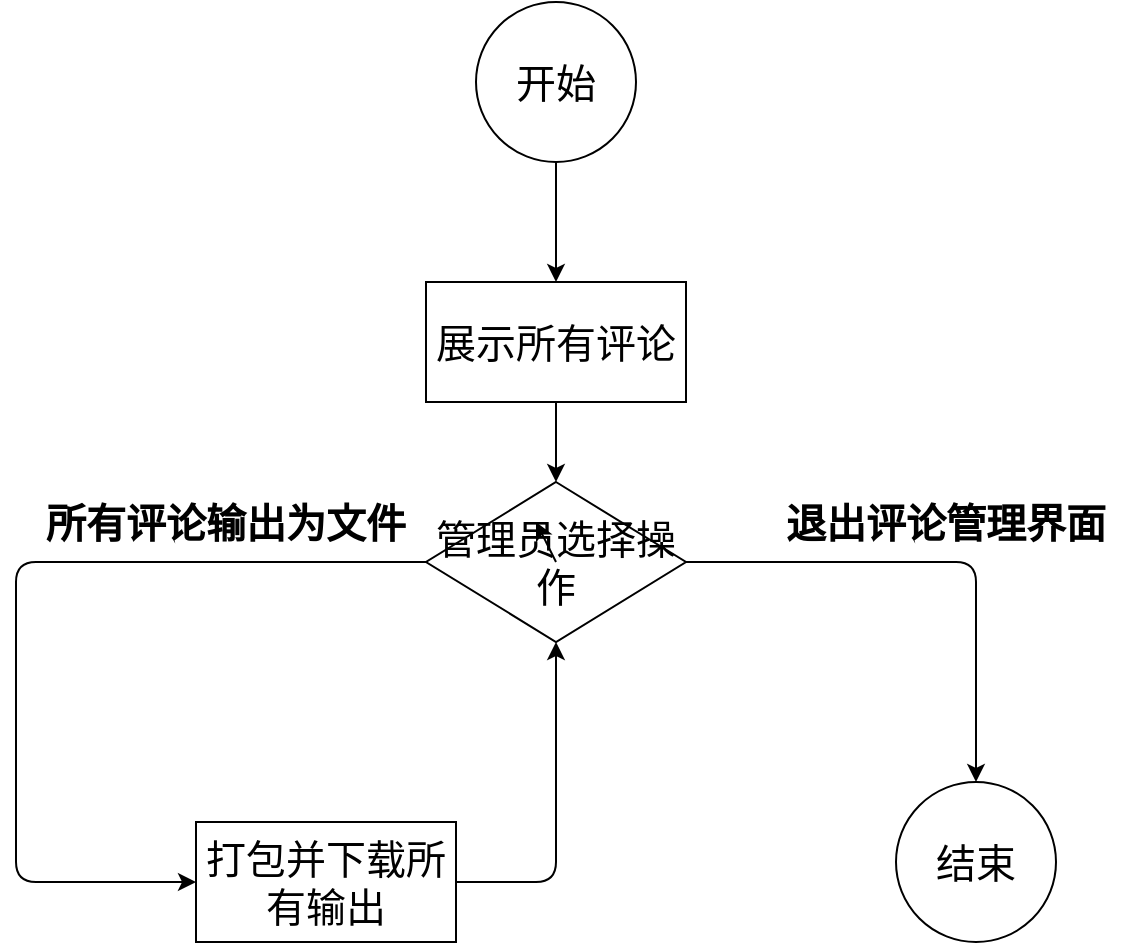<mxfile version="13.9.9" type="device"><diagram id="wODM196PmNDw1PCr3d-a" name="第 1 页"><mxGraphModel dx="2315" dy="1809" grid="1" gridSize="10" guides="1" tooltips="1" connect="1" arrows="1" fold="1" page="1" pageScale="1" pageWidth="827" pageHeight="1169" math="0" shadow="0"><root><mxCell id="0"/><mxCell id="1" parent="0"/><mxCell id="43Zvu5WTmTbbpnGlgesA-1" value="&lt;font style=&quot;font-size: 20px&quot;&gt;开始&lt;/font&gt;" style="ellipse;whiteSpace=wrap;html=1;aspect=fixed;" parent="1" vertex="1"><mxGeometry x="150" y="-60" width="80" height="80" as="geometry"/></mxCell><mxCell id="43Zvu5WTmTbbpnGlgesA-2" value="&lt;span style=&quot;font-size: 20px&quot;&gt;管理员选择操作&lt;/span&gt;" style="rhombus;whiteSpace=wrap;html=1;" parent="1" vertex="1"><mxGeometry x="125" y="180" width="130" height="80" as="geometry"/></mxCell><mxCell id="43Zvu5WTmTbbpnGlgesA-3" value="&lt;font style=&quot;font-size: 20px&quot;&gt;打包并下载所有输出&lt;/font&gt;" style="rounded=0;whiteSpace=wrap;html=1;" parent="1" vertex="1"><mxGeometry x="10" y="350" width="130" height="60" as="geometry"/></mxCell><mxCell id="43Zvu5WTmTbbpnGlgesA-11" value="" style="edgeStyle=segmentEdgeStyle;endArrow=classic;html=1;" parent="1" source="43Zvu5WTmTbbpnGlgesA-2" target="43Zvu5WTmTbbpnGlgesA-13" edge="1"><mxGeometry width="50" height="50" relative="1" as="geometry"><mxPoint x="605.096" y="220.059" as="sourcePoint"/><mxPoint x="425" y="320" as="targetPoint"/><Array as="points"><mxPoint x="400" y="220"/></Array></mxGeometry></mxCell><mxCell id="43Zvu5WTmTbbpnGlgesA-12" value="&lt;font style=&quot;font-size: 20px&quot;&gt;&lt;b&gt;退出评论管理界面&lt;/b&gt;&lt;/font&gt;" style="text;html=1;strokeColor=none;fillColor=none;align=center;verticalAlign=middle;whiteSpace=wrap;rounded=0;" parent="1" vertex="1"><mxGeometry x="290" y="190" width="190" height="20" as="geometry"/></mxCell><mxCell id="43Zvu5WTmTbbpnGlgesA-13" value="&lt;font style=&quot;font-size: 20px&quot;&gt;结束&lt;/font&gt;" style="ellipse;whiteSpace=wrap;html=1;aspect=fixed;" parent="1" vertex="1"><mxGeometry x="360" y="330" width="80" height="80" as="geometry"/></mxCell><mxCell id="43Zvu5WTmTbbpnGlgesA-23" value="&lt;span style=&quot;font-size: 20px&quot;&gt;展示所有评论&lt;/span&gt;" style="rounded=0;whiteSpace=wrap;html=1;" parent="1" vertex="1"><mxGeometry x="125" y="80" width="130" height="60" as="geometry"/></mxCell><mxCell id="43Zvu5WTmTbbpnGlgesA-24" value="" style="endArrow=classic;html=1;" parent="1" source="43Zvu5WTmTbbpnGlgesA-1" target="43Zvu5WTmTbbpnGlgesA-23" edge="1"><mxGeometry width="50" height="50" relative="1" as="geometry"><mxPoint x="130" y="170" as="sourcePoint"/><mxPoint x="180" y="120" as="targetPoint"/></mxGeometry></mxCell><mxCell id="43Zvu5WTmTbbpnGlgesA-25" value="" style="endArrow=classic;html=1;" parent="1" source="43Zvu5WTmTbbpnGlgesA-23" target="43Zvu5WTmTbbpnGlgesA-2" edge="1"><mxGeometry width="50" height="50" relative="1" as="geometry"><mxPoint x="130" y="170" as="sourcePoint"/><mxPoint x="180" y="120" as="targetPoint"/></mxGeometry></mxCell><mxCell id="43Zvu5WTmTbbpnGlgesA-26" value="" style="endArrow=classic;html=1;" parent="1" source="43Zvu5WTmTbbpnGlgesA-2" edge="1"><mxGeometry width="50" height="50" relative="1" as="geometry"><mxPoint x="130" y="250" as="sourcePoint"/><mxPoint x="180" y="200" as="targetPoint"/></mxGeometry></mxCell><mxCell id="43Zvu5WTmTbbpnGlgesA-27" value="" style="edgeStyle=segmentEdgeStyle;endArrow=classic;html=1;exitX=0;exitY=0.5;exitDx=0;exitDy=0;" parent="1" source="43Zvu5WTmTbbpnGlgesA-2" target="43Zvu5WTmTbbpnGlgesA-3" edge="1"><mxGeometry width="50" height="50" relative="1" as="geometry"><mxPoint x="265" y="230" as="sourcePoint"/><mxPoint x="495" y="350" as="targetPoint"/><Array as="points"><mxPoint x="-80" y="220"/><mxPoint x="-80" y="380"/></Array></mxGeometry></mxCell><mxCell id="43Zvu5WTmTbbpnGlgesA-28" value="&lt;font style=&quot;font-size: 20px&quot;&gt;&lt;b&gt;所有评论输出为文件&lt;/b&gt;&lt;/font&gt;" style="text;html=1;strokeColor=none;fillColor=none;align=center;verticalAlign=middle;whiteSpace=wrap;rounded=0;" parent="1" vertex="1"><mxGeometry x="-70" y="190" width="190" height="20" as="geometry"/></mxCell><mxCell id="43Zvu5WTmTbbpnGlgesA-29" value="" style="edgeStyle=segmentEdgeStyle;endArrow=classic;html=1;" parent="1" source="43Zvu5WTmTbbpnGlgesA-3" target="43Zvu5WTmTbbpnGlgesA-2" edge="1"><mxGeometry width="50" height="50" relative="1" as="geometry"><mxPoint x="130" y="250" as="sourcePoint"/><mxPoint x="180" y="200" as="targetPoint"/></mxGeometry></mxCell></root></mxGraphModel></diagram></mxfile>